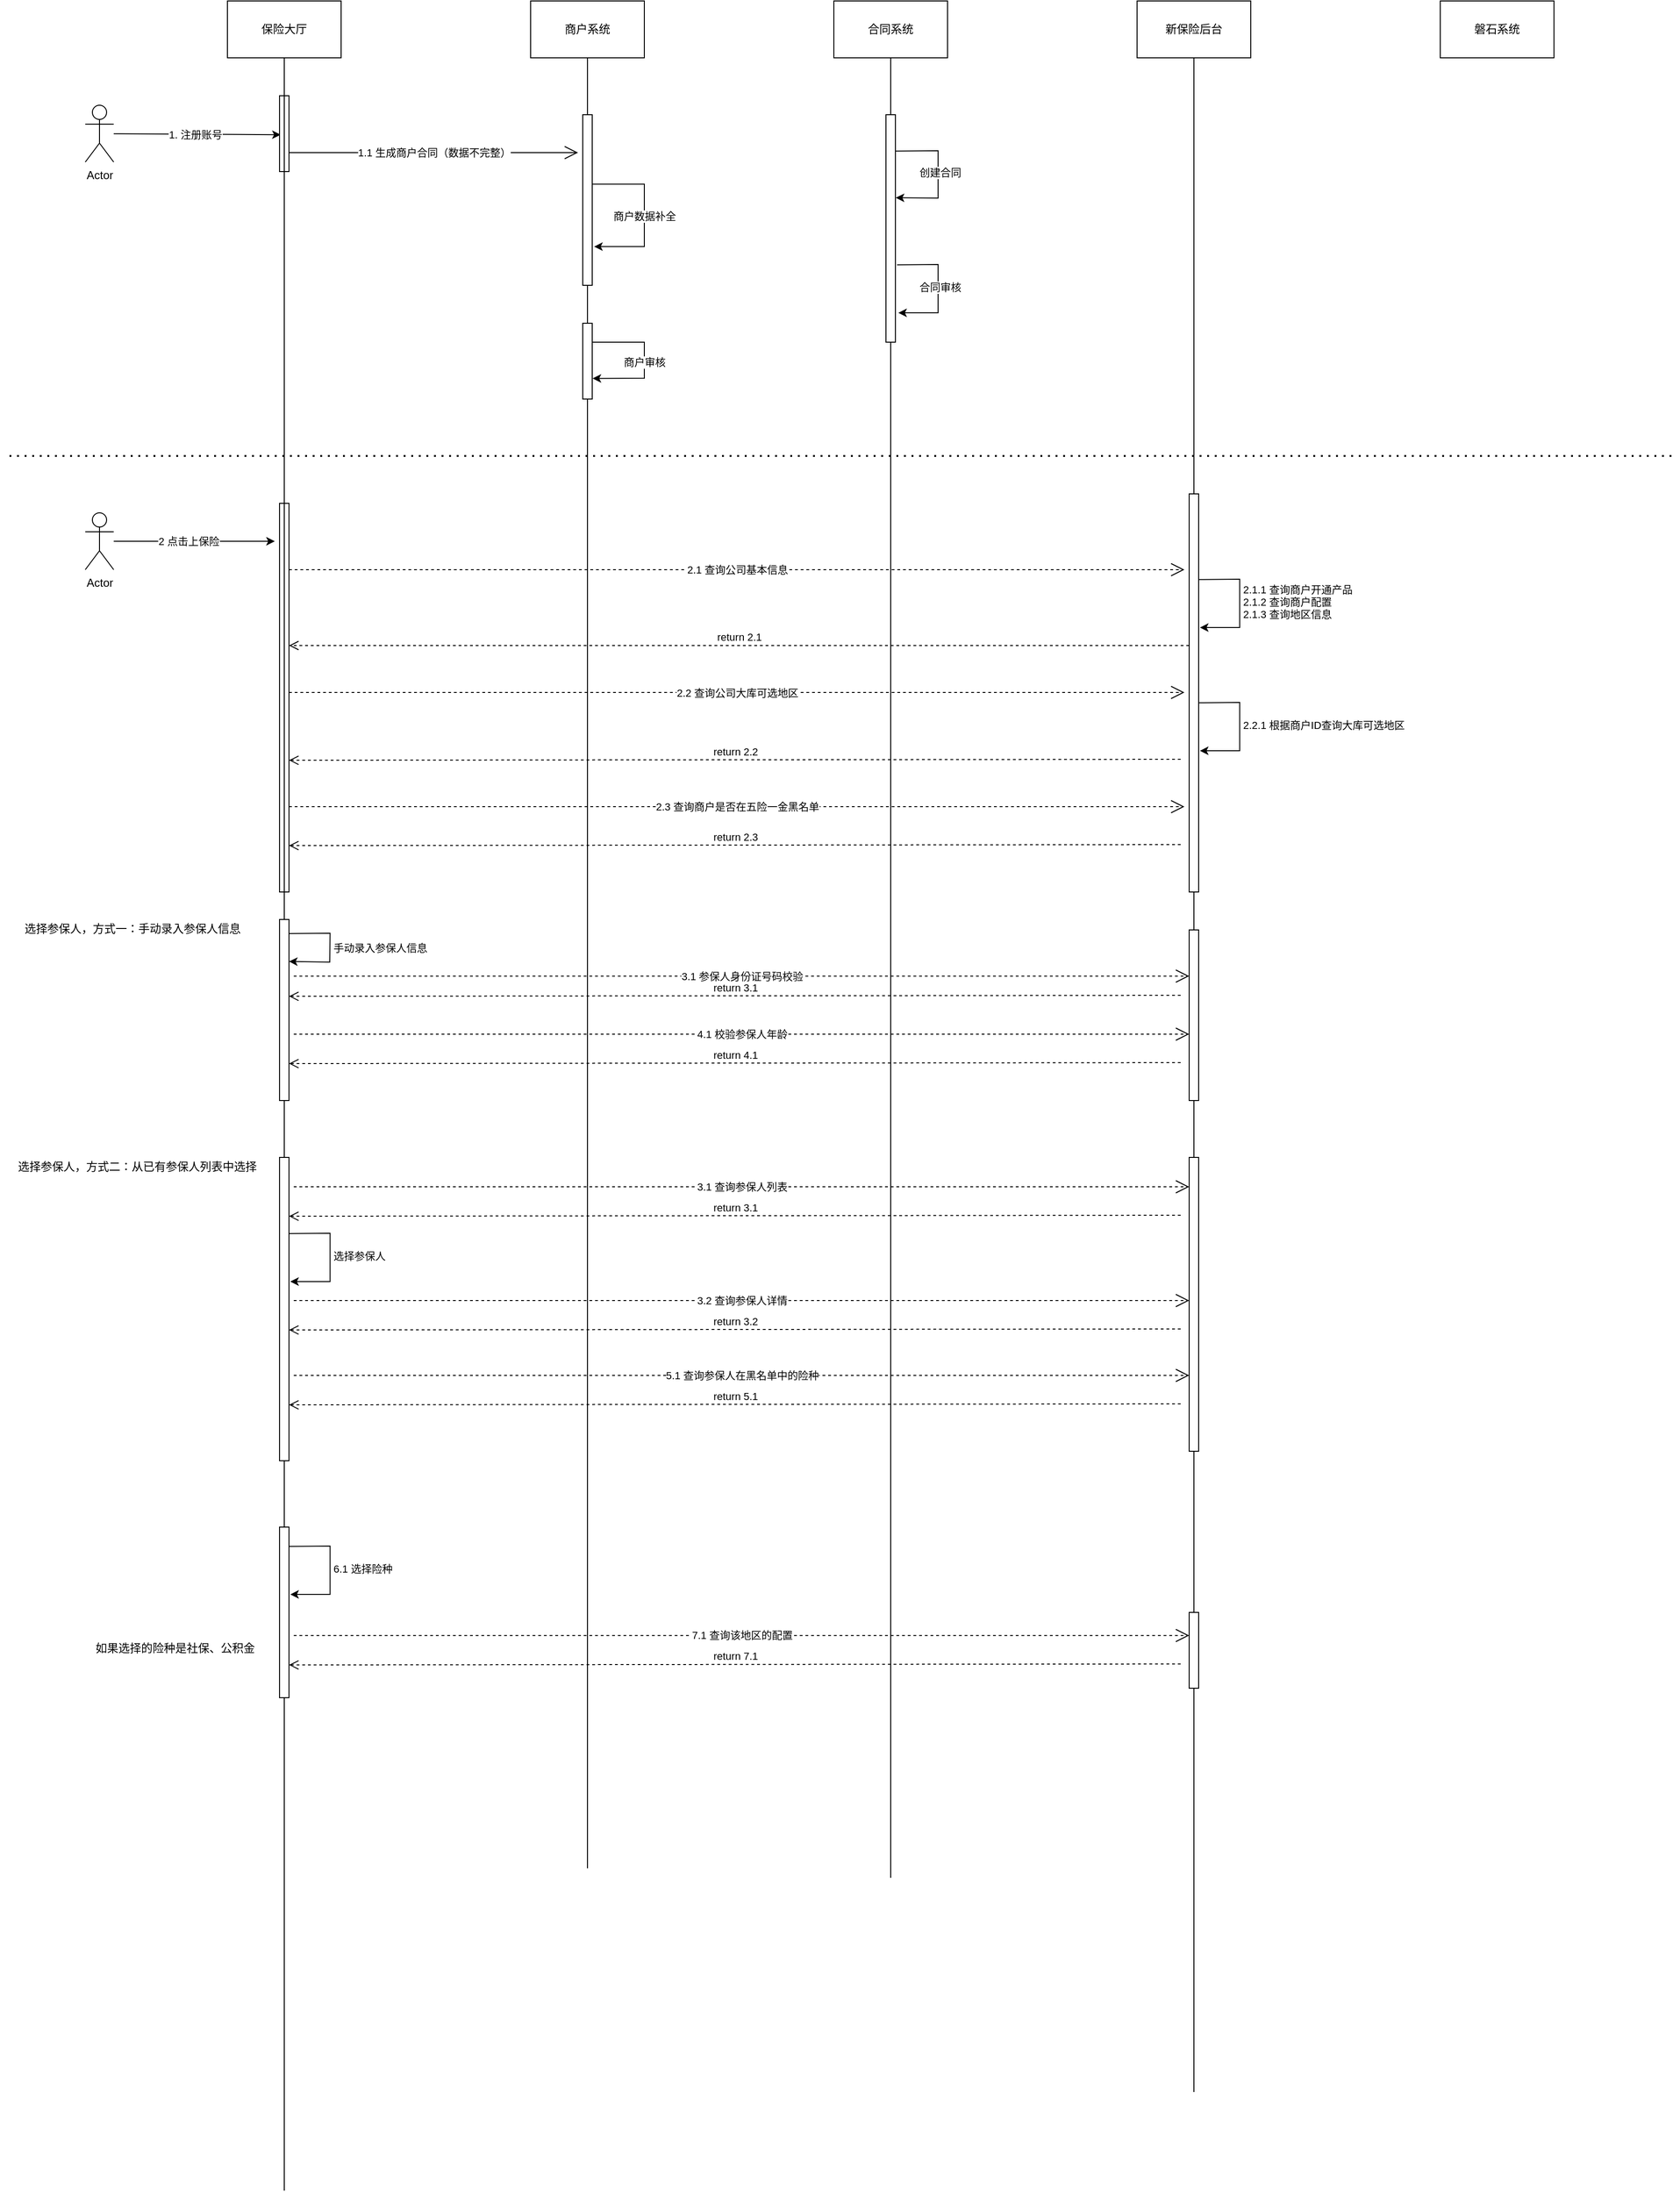 <mxfile version="18.0.3" type="github">
  <diagram id="d8w7R_K9KF0pSqCfr8D_" name="Page-1">
    <mxGraphModel dx="2610" dy="993" grid="1" gridSize="10" guides="1" tooltips="1" connect="1" arrows="1" fold="1" page="1" pageScale="1" pageWidth="827" pageHeight="1169" math="0" shadow="0">
      <root>
        <mxCell id="0" />
        <mxCell id="1" parent="0" />
        <mxCell id="V_4nD2PLSTLIcI9bDjK_-57" value="" style="html=1;points=[];perimeter=orthogonalPerimeter;" vertex="1" parent="1">
          <mxGeometry x="455" y="380" width="10" height="80" as="geometry" />
        </mxCell>
        <mxCell id="V_4nD2PLSTLIcI9bDjK_-1" value="保险大厅" style="rounded=0;whiteSpace=wrap;html=1;" vertex="1" parent="1">
          <mxGeometry x="80" y="40" width="120" height="60" as="geometry" />
        </mxCell>
        <mxCell id="V_4nD2PLSTLIcI9bDjK_-54" style="edgeStyle=orthogonalEdgeStyle;rounded=0;orthogonalLoop=1;jettySize=auto;html=1;startArrow=none;startFill=0;endArrow=none;endFill=0;strokeWidth=1;" edge="1" parent="1" source="V_4nD2PLSTLIcI9bDjK_-57">
          <mxGeometry relative="1" as="geometry">
            <mxPoint x="460" y="2010" as="targetPoint" />
          </mxGeometry>
        </mxCell>
        <mxCell id="V_4nD2PLSTLIcI9bDjK_-2" value="商户系统" style="rounded=0;whiteSpace=wrap;html=1;" vertex="1" parent="1">
          <mxGeometry x="400" y="40" width="120" height="60" as="geometry" />
        </mxCell>
        <mxCell id="V_4nD2PLSTLIcI9bDjK_-52" style="edgeStyle=orthogonalEdgeStyle;rounded=0;orthogonalLoop=1;jettySize=auto;html=1;startArrow=none;startFill=0;endArrow=none;endFill=0;strokeWidth=1;" edge="1" parent="1" source="V_4nD2PLSTLIcI9bDjK_-50">
          <mxGeometry relative="1" as="geometry">
            <mxPoint x="780" y="2020" as="targetPoint" />
          </mxGeometry>
        </mxCell>
        <mxCell id="V_4nD2PLSTLIcI9bDjK_-3" value="合同系统" style="rounded=0;whiteSpace=wrap;html=1;" vertex="1" parent="1">
          <mxGeometry x="720" y="40" width="120" height="60" as="geometry" />
        </mxCell>
        <mxCell id="V_4nD2PLSTLIcI9bDjK_-87" style="edgeStyle=orthogonalEdgeStyle;rounded=0;orthogonalLoop=1;jettySize=auto;html=1;startArrow=none;startFill=0;endArrow=none;endFill=0;strokeWidth=1;" edge="1" parent="1" source="V_4nD2PLSTLIcI9bDjK_-151">
          <mxGeometry relative="1" as="geometry">
            <mxPoint x="1100" y="2246" as="targetPoint" />
          </mxGeometry>
        </mxCell>
        <mxCell id="V_4nD2PLSTLIcI9bDjK_-4" value="新保险后台" style="rounded=0;whiteSpace=wrap;html=1;" vertex="1" parent="1">
          <mxGeometry x="1040" y="40" width="120" height="60" as="geometry" />
        </mxCell>
        <mxCell id="V_4nD2PLSTLIcI9bDjK_-13" style="edgeStyle=none;rounded=0;orthogonalLoop=1;jettySize=auto;html=1;endArrow=classic;endFill=1;strokeWidth=1;entryX=0.122;entryY=0.514;entryDx=0;entryDy=0;entryPerimeter=0;" edge="1" parent="1" source="V_4nD2PLSTLIcI9bDjK_-9" target="V_4nD2PLSTLIcI9bDjK_-17">
          <mxGeometry relative="1" as="geometry">
            <mxPoint x="100" y="180" as="targetPoint" />
          </mxGeometry>
        </mxCell>
        <mxCell id="V_4nD2PLSTLIcI9bDjK_-14" value="1. 注册账号" style="edgeLabel;html=1;align=center;verticalAlign=middle;resizable=0;points=[];" vertex="1" connectable="0" parent="V_4nD2PLSTLIcI9bDjK_-13">
          <mxGeometry x="-0.027" relative="1" as="geometry">
            <mxPoint as="offset" />
          </mxGeometry>
        </mxCell>
        <mxCell id="V_4nD2PLSTLIcI9bDjK_-9" value="Actor" style="shape=umlActor;verticalLabelPosition=bottom;verticalAlign=top;html=1;outlineConnect=0;" vertex="1" parent="1">
          <mxGeometry x="-70" y="150" width="30" height="60" as="geometry" />
        </mxCell>
        <mxCell id="V_4nD2PLSTLIcI9bDjK_-17" value="" style="html=1;points=[];perimeter=orthogonalPerimeter;" vertex="1" parent="1">
          <mxGeometry x="135" y="140" width="10" height="80" as="geometry" />
        </mxCell>
        <mxCell id="V_4nD2PLSTLIcI9bDjK_-24" value="1.1 生成商户合同（数据不完整）" style="endArrow=open;endSize=12;html=1;rounded=0;strokeWidth=1;" edge="1" parent="1">
          <mxGeometry width="160" relative="1" as="geometry">
            <mxPoint x="145" y="200" as="sourcePoint" />
            <mxPoint x="450" y="200" as="targetPoint" />
          </mxGeometry>
        </mxCell>
        <mxCell id="V_4nD2PLSTLIcI9bDjK_-40" value="" style="edgeStyle=elbowEdgeStyle;elbow=vertical;endArrow=classic;html=1;rounded=0;strokeWidth=1;exitX=1;exitY=0.407;exitDx=0;exitDy=0;exitPerimeter=0;entryX=1.2;entryY=0.773;entryDx=0;entryDy=0;entryPerimeter=0;" edge="1" parent="1" source="V_4nD2PLSTLIcI9bDjK_-25" target="V_4nD2PLSTLIcI9bDjK_-25">
          <mxGeometry width="50" height="50" relative="1" as="geometry">
            <mxPoint x="470" y="270" as="sourcePoint" />
            <mxPoint x="520" y="220" as="targetPoint" />
            <Array as="points">
              <mxPoint x="520" y="240" />
              <mxPoint x="510" y="220" />
            </Array>
          </mxGeometry>
        </mxCell>
        <mxCell id="V_4nD2PLSTLIcI9bDjK_-41" value="商户数据补全" style="edgeLabel;html=1;align=center;verticalAlign=middle;resizable=0;points=[];" vertex="1" connectable="0" parent="V_4nD2PLSTLIcI9bDjK_-40">
          <mxGeometry x="-0.137" y="2" relative="1" as="geometry">
            <mxPoint x="-2" y="13" as="offset" />
          </mxGeometry>
        </mxCell>
        <mxCell id="V_4nD2PLSTLIcI9bDjK_-43" value="磐石系统" style="rounded=0;whiteSpace=wrap;html=1;" vertex="1" parent="1">
          <mxGeometry x="1360" y="40" width="120" height="60" as="geometry" />
        </mxCell>
        <mxCell id="V_4nD2PLSTLIcI9bDjK_-25" value="" style="html=1;points=[];perimeter=orthogonalPerimeter;" vertex="1" parent="1">
          <mxGeometry x="455" y="160" width="10" height="180" as="geometry" />
        </mxCell>
        <mxCell id="V_4nD2PLSTLIcI9bDjK_-55" value="" style="edgeStyle=orthogonalEdgeStyle;rounded=0;orthogonalLoop=1;jettySize=auto;html=1;startArrow=none;startFill=0;endArrow=none;endFill=0;strokeWidth=1;" edge="1" parent="1" source="V_4nD2PLSTLIcI9bDjK_-2" target="V_4nD2PLSTLIcI9bDjK_-25">
          <mxGeometry relative="1" as="geometry">
            <mxPoint x="460" y="982.5" as="targetPoint" />
            <mxPoint x="460" y="100.0" as="sourcePoint" />
          </mxGeometry>
        </mxCell>
        <mxCell id="V_4nD2PLSTLIcI9bDjK_-58" value="" style="edgeStyle=orthogonalEdgeStyle;rounded=0;orthogonalLoop=1;jettySize=auto;html=1;startArrow=none;startFill=0;endArrow=none;endFill=0;strokeWidth=1;" edge="1" parent="1" source="V_4nD2PLSTLIcI9bDjK_-25" target="V_4nD2PLSTLIcI9bDjK_-57">
          <mxGeometry relative="1" as="geometry">
            <mxPoint x="460" y="982.5" as="targetPoint" />
            <mxPoint x="460" y="310" as="sourcePoint" />
          </mxGeometry>
        </mxCell>
        <mxCell id="V_4nD2PLSTLIcI9bDjK_-67" value="" style="endArrow=classic;html=1;rounded=0;strokeWidth=1;entryX=1.042;entryY=0.728;entryDx=0;entryDy=0;entryPerimeter=0;" edge="1" parent="1" target="V_4nD2PLSTLIcI9bDjK_-57">
          <mxGeometry width="50" height="50" relative="1" as="geometry">
            <mxPoint x="465" y="400" as="sourcePoint" />
            <mxPoint x="560" y="410" as="targetPoint" />
            <Array as="points">
              <mxPoint x="520" y="400" />
              <mxPoint x="520" y="438" />
            </Array>
          </mxGeometry>
        </mxCell>
        <mxCell id="V_4nD2PLSTLIcI9bDjK_-68" value="商户审核" style="edgeLabel;html=1;align=center;verticalAlign=middle;resizable=0;points=[];" vertex="1" connectable="0" parent="V_4nD2PLSTLIcI9bDjK_-67">
          <mxGeometry x="-0.102" relative="1" as="geometry">
            <mxPoint y="9" as="offset" />
          </mxGeometry>
        </mxCell>
        <mxCell id="V_4nD2PLSTLIcI9bDjK_-69" value="" style="endArrow=classic;html=1;rounded=0;strokeWidth=1;exitX=1.033;exitY=0.16;exitDx=0;exitDy=0;exitPerimeter=0;entryX=1.033;entryY=0.365;entryDx=0;entryDy=0;entryPerimeter=0;" edge="1" parent="1" source="V_4nD2PLSTLIcI9bDjK_-50" target="V_4nD2PLSTLIcI9bDjK_-50">
          <mxGeometry width="50" height="50" relative="1" as="geometry">
            <mxPoint x="786" y="350" as="sourcePoint" />
            <mxPoint x="786" y="390" as="targetPoint" />
            <Array as="points">
              <mxPoint x="830" y="198" />
              <mxPoint x="830" y="248" />
            </Array>
          </mxGeometry>
        </mxCell>
        <mxCell id="V_4nD2PLSTLIcI9bDjK_-70" value="创建合同" style="edgeLabel;html=1;align=center;verticalAlign=middle;resizable=0;points=[];" vertex="1" connectable="0" parent="V_4nD2PLSTLIcI9bDjK_-69">
          <mxGeometry x="-0.036" y="2" relative="1" as="geometry">
            <mxPoint as="offset" />
          </mxGeometry>
        </mxCell>
        <mxCell id="V_4nD2PLSTLIcI9bDjK_-72" value="" style="endArrow=classic;html=1;rounded=0;strokeWidth=1;exitX=1.167;exitY=0.66;exitDx=0;exitDy=0;exitPerimeter=0;entryX=1.3;entryY=0.871;entryDx=0;entryDy=0;entryPerimeter=0;" edge="1" parent="1" source="V_4nD2PLSTLIcI9bDjK_-50" target="V_4nD2PLSTLIcI9bDjK_-50">
          <mxGeometry width="50" height="50" relative="1" as="geometry">
            <mxPoint x="770" y="570" as="sourcePoint" />
            <mxPoint x="785" y="560" as="targetPoint" />
            <Array as="points">
              <mxPoint x="830" y="318" />
              <mxPoint x="830" y="369" />
            </Array>
          </mxGeometry>
        </mxCell>
        <mxCell id="V_4nD2PLSTLIcI9bDjK_-73" value="合同审核" style="edgeLabel;html=1;align=center;verticalAlign=middle;resizable=0;points=[];" vertex="1" connectable="0" parent="V_4nD2PLSTLIcI9bDjK_-72">
          <mxGeometry x="-0.128" y="2" relative="1" as="geometry">
            <mxPoint y="8" as="offset" />
          </mxGeometry>
        </mxCell>
        <mxCell id="V_4nD2PLSTLIcI9bDjK_-50" value="" style="html=1;points=[];perimeter=orthogonalPerimeter;" vertex="1" parent="1">
          <mxGeometry x="775" y="160" width="10" height="240" as="geometry" />
        </mxCell>
        <mxCell id="V_4nD2PLSTLIcI9bDjK_-75" value="" style="edgeStyle=orthogonalEdgeStyle;rounded=0;orthogonalLoop=1;jettySize=auto;html=1;startArrow=none;startFill=0;endArrow=none;endFill=0;strokeWidth=1;" edge="1" parent="1" source="V_4nD2PLSTLIcI9bDjK_-3" target="V_4nD2PLSTLIcI9bDjK_-50">
          <mxGeometry relative="1" as="geometry">
            <mxPoint x="780" y="1681.25" as="targetPoint" />
            <mxPoint x="780" y="100" as="sourcePoint" />
          </mxGeometry>
        </mxCell>
        <mxCell id="V_4nD2PLSTLIcI9bDjK_-82" value="" style="html=1;points=[];perimeter=orthogonalPerimeter;" vertex="1" parent="1">
          <mxGeometry x="135" y="570" width="10" height="410" as="geometry" />
        </mxCell>
        <mxCell id="V_4nD2PLSTLIcI9bDjK_-85" style="edgeStyle=orthogonalEdgeStyle;rounded=0;orthogonalLoop=1;jettySize=auto;html=1;startArrow=none;startFill=0;endArrow=classic;endFill=1;strokeWidth=1;" edge="1" parent="1" source="V_4nD2PLSTLIcI9bDjK_-83">
          <mxGeometry relative="1" as="geometry">
            <mxPoint x="130" y="610" as="targetPoint" />
          </mxGeometry>
        </mxCell>
        <mxCell id="V_4nD2PLSTLIcI9bDjK_-86" value="2 点击上保险" style="edgeLabel;html=1;align=center;verticalAlign=middle;resizable=0;points=[];" vertex="1" connectable="0" parent="V_4nD2PLSTLIcI9bDjK_-85">
          <mxGeometry x="-0.299" y="4" relative="1" as="geometry">
            <mxPoint x="19" y="4" as="offset" />
          </mxGeometry>
        </mxCell>
        <mxCell id="V_4nD2PLSTLIcI9bDjK_-83" value="Actor" style="shape=umlActor;verticalLabelPosition=bottom;verticalAlign=top;html=1;outlineConnect=0;" vertex="1" parent="1">
          <mxGeometry x="-70" y="580" width="30" height="60" as="geometry" />
        </mxCell>
        <mxCell id="V_4nD2PLSTLIcI9bDjK_-88" value="" style="html=1;points=[];perimeter=orthogonalPerimeter;" vertex="1" parent="1">
          <mxGeometry x="1095" y="560" width="10" height="420" as="geometry" />
        </mxCell>
        <mxCell id="V_4nD2PLSTLIcI9bDjK_-89" value="" style="edgeStyle=orthogonalEdgeStyle;rounded=0;orthogonalLoop=1;jettySize=auto;html=1;startArrow=none;startFill=0;endArrow=none;endFill=0;strokeWidth=1;" edge="1" parent="1" source="V_4nD2PLSTLIcI9bDjK_-4" target="V_4nD2PLSTLIcI9bDjK_-88">
          <mxGeometry relative="1" as="geometry">
            <mxPoint x="1100" y="2246" as="targetPoint" />
            <mxPoint x="1100" y="100" as="sourcePoint" />
          </mxGeometry>
        </mxCell>
        <mxCell id="V_4nD2PLSTLIcI9bDjK_-90" value="2.1 查询公司基本信息" style="endArrow=open;endSize=12;dashed=1;html=1;rounded=0;strokeWidth=1;" edge="1" parent="1">
          <mxGeometry width="160" relative="1" as="geometry">
            <mxPoint x="145" y="640" as="sourcePoint" />
            <mxPoint x="1090" y="640" as="targetPoint" />
          </mxGeometry>
        </mxCell>
        <mxCell id="V_4nD2PLSTLIcI9bDjK_-91" value="2.2 查询公司大库可选地区" style="endArrow=open;endSize=12;dashed=1;html=1;rounded=0;strokeWidth=1;" edge="1" parent="1">
          <mxGeometry width="160" relative="1" as="geometry">
            <mxPoint x="145" y="769.5" as="sourcePoint" />
            <mxPoint x="1090" y="769.5" as="targetPoint" />
          </mxGeometry>
        </mxCell>
        <mxCell id="V_4nD2PLSTLIcI9bDjK_-92" value="2.3 查询商户是否在五险一金黑名单" style="endArrow=open;endSize=12;dashed=1;html=1;rounded=0;strokeWidth=1;" edge="1" parent="1">
          <mxGeometry width="160" relative="1" as="geometry">
            <mxPoint x="145" y="890" as="sourcePoint" />
            <mxPoint x="1090" y="890" as="targetPoint" />
          </mxGeometry>
        </mxCell>
        <mxCell id="V_4nD2PLSTLIcI9bDjK_-99" value="" style="endArrow=classic;html=1;rounded=0;strokeWidth=1;exitX=1.167;exitY=0.66;exitDx=0;exitDy=0;exitPerimeter=0;entryX=1.3;entryY=0.871;entryDx=0;entryDy=0;entryPerimeter=0;" edge="1" parent="1">
          <mxGeometry width="50" height="50" relative="1" as="geometry">
            <mxPoint x="1105" y="650.4" as="sourcePoint" />
            <mxPoint x="1106.33" y="701.04" as="targetPoint" />
            <Array as="points">
              <mxPoint x="1148.33" y="650" />
              <mxPoint x="1148.33" y="701" />
            </Array>
          </mxGeometry>
        </mxCell>
        <mxCell id="V_4nD2PLSTLIcI9bDjK_-100" value="2.1.1 查询商户开通产品&lt;br&gt;2.1.2 查询商户配置&lt;br&gt;2.1.3 查询地区信息" style="edgeLabel;html=1;align=left;verticalAlign=middle;resizable=0;points=[];" vertex="1" connectable="0" parent="V_4nD2PLSTLIcI9bDjK_-99">
          <mxGeometry x="-0.128" y="2" relative="1" as="geometry">
            <mxPoint y="8" as="offset" />
          </mxGeometry>
        </mxCell>
        <mxCell id="V_4nD2PLSTLIcI9bDjK_-101" value="return 2.1" style="html=1;verticalAlign=bottom;endArrow=open;dashed=1;endSize=8;rounded=0;strokeWidth=1;" edge="1" parent="1" target="V_4nD2PLSTLIcI9bDjK_-82">
          <mxGeometry relative="1" as="geometry">
            <mxPoint x="1095" y="720" as="sourcePoint" />
            <mxPoint x="155" y="720" as="targetPoint" />
          </mxGeometry>
        </mxCell>
        <mxCell id="V_4nD2PLSTLIcI9bDjK_-102" value="" style="endArrow=classic;html=1;rounded=0;strokeWidth=1;exitX=1.167;exitY=0.66;exitDx=0;exitDy=0;exitPerimeter=0;entryX=1.3;entryY=0.871;entryDx=0;entryDy=0;entryPerimeter=0;" edge="1" parent="1">
          <mxGeometry width="50" height="50" relative="1" as="geometry">
            <mxPoint x="1105" y="780.4" as="sourcePoint" />
            <mxPoint x="1106.33" y="831.04" as="targetPoint" />
            <Array as="points">
              <mxPoint x="1148.33" y="780" />
              <mxPoint x="1148.33" y="831" />
            </Array>
          </mxGeometry>
        </mxCell>
        <mxCell id="V_4nD2PLSTLIcI9bDjK_-103" value="2.2.1 根据商户ID查询大库可选地区" style="edgeLabel;html=1;align=left;verticalAlign=middle;resizable=0;points=[];" vertex="1" connectable="0" parent="V_4nD2PLSTLIcI9bDjK_-102">
          <mxGeometry x="-0.128" y="2" relative="1" as="geometry">
            <mxPoint y="8" as="offset" />
          </mxGeometry>
        </mxCell>
        <mxCell id="V_4nD2PLSTLIcI9bDjK_-104" value="return 2.2" style="html=1;verticalAlign=bottom;endArrow=open;dashed=1;endSize=8;rounded=0;strokeWidth=1;exitX=-0.4;exitY=0.384;exitDx=0;exitDy=0;exitPerimeter=0;" edge="1" parent="1">
          <mxGeometry relative="1" as="geometry">
            <mxPoint x="1086" y="840" as="sourcePoint" />
            <mxPoint x="145" y="841.04" as="targetPoint" />
          </mxGeometry>
        </mxCell>
        <mxCell id="V_4nD2PLSTLIcI9bDjK_-105" value="return 2.3" style="html=1;verticalAlign=bottom;endArrow=open;dashed=1;endSize=8;rounded=0;strokeWidth=1;exitX=-0.4;exitY=0.384;exitDx=0;exitDy=0;exitPerimeter=0;" edge="1" parent="1">
          <mxGeometry relative="1" as="geometry">
            <mxPoint x="1086" y="930" as="sourcePoint" />
            <mxPoint x="145" y="931.04" as="targetPoint" />
          </mxGeometry>
        </mxCell>
        <mxCell id="V_4nD2PLSTLIcI9bDjK_-142" style="edgeStyle=orthogonalEdgeStyle;rounded=0;orthogonalLoop=1;jettySize=auto;html=1;startArrow=none;startFill=0;endArrow=none;endFill=0;strokeWidth=1;" edge="1" parent="1" source="V_4nD2PLSTLIcI9bDjK_-147">
          <mxGeometry relative="1" as="geometry">
            <mxPoint x="140" y="2350" as="targetPoint" />
          </mxGeometry>
        </mxCell>
        <mxCell id="V_4nD2PLSTLIcI9bDjK_-107" value="" style="html=1;points=[];perimeter=orthogonalPerimeter;" vertex="1" parent="1">
          <mxGeometry x="135" y="1260" width="10" height="320" as="geometry" />
        </mxCell>
        <mxCell id="V_4nD2PLSTLIcI9bDjK_-108" value="" style="edgeStyle=orthogonalEdgeStyle;rounded=0;orthogonalLoop=1;jettySize=auto;html=1;startArrow=none;startFill=0;endArrow=none;endFill=0;strokeWidth=1;" edge="1" parent="1" source="V_4nD2PLSTLIcI9bDjK_-128" target="V_4nD2PLSTLIcI9bDjK_-107">
          <mxGeometry relative="1" as="geometry">
            <mxPoint x="140" y="1670" as="targetPoint" />
            <mxPoint x="140" y="100" as="sourcePoint" />
          </mxGeometry>
        </mxCell>
        <mxCell id="V_4nD2PLSTLIcI9bDjK_-111" value="" style="html=1;points=[];perimeter=orthogonalPerimeter;" vertex="1" parent="1">
          <mxGeometry x="1095" y="1260" width="10" height="310" as="geometry" />
        </mxCell>
        <mxCell id="V_4nD2PLSTLIcI9bDjK_-112" value="" style="edgeStyle=orthogonalEdgeStyle;rounded=0;orthogonalLoop=1;jettySize=auto;html=1;startArrow=none;startFill=0;endArrow=none;endFill=0;strokeWidth=1;" edge="1" parent="1" source="V_4nD2PLSTLIcI9bDjK_-133" target="V_4nD2PLSTLIcI9bDjK_-111">
          <mxGeometry relative="1" as="geometry">
            <mxPoint x="1100" y="2246" as="targetPoint" />
            <mxPoint x="1100" y="980" as="sourcePoint" />
          </mxGeometry>
        </mxCell>
        <mxCell id="V_4nD2PLSTLIcI9bDjK_-113" value="3.1 查询参保人列表" style="endArrow=open;endSize=12;dashed=1;html=1;rounded=0;strokeWidth=1;" edge="1" parent="1">
          <mxGeometry width="160" relative="1" as="geometry">
            <mxPoint x="150" y="1291" as="sourcePoint" />
            <mxPoint x="1095" y="1291" as="targetPoint" />
          </mxGeometry>
        </mxCell>
        <mxCell id="V_4nD2PLSTLIcI9bDjK_-114" value="" style="endArrow=classic;html=1;rounded=0;strokeWidth=1;exitX=1.167;exitY=0.66;exitDx=0;exitDy=0;exitPerimeter=0;entryX=1.3;entryY=0.871;entryDx=0;entryDy=0;entryPerimeter=0;" edge="1" parent="1">
          <mxGeometry width="50" height="50" relative="1" as="geometry">
            <mxPoint x="145" y="1340.36" as="sourcePoint" />
            <mxPoint x="146.33" y="1391" as="targetPoint" />
            <Array as="points">
              <mxPoint x="188.33" y="1339.96" />
              <mxPoint x="188.33" y="1390.96" />
            </Array>
          </mxGeometry>
        </mxCell>
        <mxCell id="V_4nD2PLSTLIcI9bDjK_-115" value="选择参保人" style="edgeLabel;html=1;align=left;verticalAlign=middle;resizable=0;points=[];" vertex="1" connectable="0" parent="V_4nD2PLSTLIcI9bDjK_-114">
          <mxGeometry x="-0.128" y="2" relative="1" as="geometry">
            <mxPoint y="8" as="offset" />
          </mxGeometry>
        </mxCell>
        <mxCell id="V_4nD2PLSTLIcI9bDjK_-117" value="return 3.1" style="html=1;verticalAlign=bottom;endArrow=open;dashed=1;endSize=8;rounded=0;strokeWidth=1;exitX=-0.4;exitY=0.384;exitDx=0;exitDy=0;exitPerimeter=0;" edge="1" parent="1">
          <mxGeometry relative="1" as="geometry">
            <mxPoint x="1086" y="1321" as="sourcePoint" />
            <mxPoint x="145" y="1322.04" as="targetPoint" />
          </mxGeometry>
        </mxCell>
        <mxCell id="V_4nD2PLSTLIcI9bDjK_-119" value="3.2 查询参保人详情" style="endArrow=open;endSize=12;dashed=1;html=1;rounded=0;strokeWidth=1;" edge="1" parent="1">
          <mxGeometry width="160" relative="1" as="geometry">
            <mxPoint x="150" y="1411" as="sourcePoint" />
            <mxPoint x="1095" y="1411" as="targetPoint" />
          </mxGeometry>
        </mxCell>
        <mxCell id="V_4nD2PLSTLIcI9bDjK_-121" value="return 3.2" style="html=1;verticalAlign=bottom;endArrow=open;dashed=1;endSize=8;rounded=0;strokeWidth=1;exitX=-0.4;exitY=0.384;exitDx=0;exitDy=0;exitPerimeter=0;" edge="1" parent="1">
          <mxGeometry relative="1" as="geometry">
            <mxPoint x="1086" y="1441" as="sourcePoint" />
            <mxPoint x="145" y="1442.04" as="targetPoint" />
          </mxGeometry>
        </mxCell>
        <mxCell id="V_4nD2PLSTLIcI9bDjK_-122" value="选择参保人，方式二：从已有参保人列表中选择" style="text;html=1;strokeColor=none;fillColor=none;align=center;verticalAlign=middle;whiteSpace=wrap;rounded=0;" vertex="1" parent="1">
          <mxGeometry x="-150" y="1260" width="270" height="19" as="geometry" />
        </mxCell>
        <mxCell id="V_4nD2PLSTLIcI9bDjK_-128" value="" style="html=1;points=[];perimeter=orthogonalPerimeter;" vertex="1" parent="1">
          <mxGeometry x="135" y="1009" width="10" height="191" as="geometry" />
        </mxCell>
        <mxCell id="V_4nD2PLSTLIcI9bDjK_-129" value="" style="edgeStyle=orthogonalEdgeStyle;rounded=0;orthogonalLoop=1;jettySize=auto;html=1;startArrow=none;startFill=0;endArrow=none;endFill=0;strokeWidth=1;" edge="1" parent="1" source="V_4nD2PLSTLIcI9bDjK_-1" target="V_4nD2PLSTLIcI9bDjK_-128">
          <mxGeometry relative="1" as="geometry">
            <mxPoint x="140" y="1129" as="targetPoint" />
            <mxPoint x="140" y="100" as="sourcePoint" />
          </mxGeometry>
        </mxCell>
        <mxCell id="V_4nD2PLSTLIcI9bDjK_-130" value="" style="endArrow=classic;html=1;rounded=0;strokeWidth=1;exitX=1.167;exitY=0.66;exitDx=0;exitDy=0;exitPerimeter=0;entryX=1;entryY=0.232;entryDx=0;entryDy=0;entryPerimeter=0;" edge="1" parent="1" target="V_4nD2PLSTLIcI9bDjK_-128">
          <mxGeometry width="50" height="50" relative="1" as="geometry">
            <mxPoint x="145" y="1023.88" as="sourcePoint" />
            <mxPoint x="150" y="1060" as="targetPoint" />
            <Array as="points">
              <mxPoint x="188.33" y="1023.48" />
              <mxPoint x="188" y="1054" />
            </Array>
          </mxGeometry>
        </mxCell>
        <mxCell id="V_4nD2PLSTLIcI9bDjK_-131" value="手动录入参保人信息" style="edgeLabel;html=1;align=left;verticalAlign=middle;resizable=0;points=[];" vertex="1" connectable="0" parent="V_4nD2PLSTLIcI9bDjK_-130">
          <mxGeometry x="-0.128" y="2" relative="1" as="geometry">
            <mxPoint y="8" as="offset" />
          </mxGeometry>
        </mxCell>
        <mxCell id="V_4nD2PLSTLIcI9bDjK_-132" value="选择参保人，方式一：手动录入参保人信息" style="text;html=1;strokeColor=none;fillColor=none;align=center;verticalAlign=middle;whiteSpace=wrap;rounded=0;" vertex="1" parent="1">
          <mxGeometry x="-160" y="1009" width="280" height="19" as="geometry" />
        </mxCell>
        <mxCell id="V_4nD2PLSTLIcI9bDjK_-133" value="" style="html=1;points=[];perimeter=orthogonalPerimeter;" vertex="1" parent="1">
          <mxGeometry x="1095" y="1020" width="10" height="180" as="geometry" />
        </mxCell>
        <mxCell id="V_4nD2PLSTLIcI9bDjK_-134" value="" style="edgeStyle=orthogonalEdgeStyle;rounded=0;orthogonalLoop=1;jettySize=auto;html=1;startArrow=none;startFill=0;endArrow=none;endFill=0;strokeWidth=1;" edge="1" parent="1" source="V_4nD2PLSTLIcI9bDjK_-88" target="V_4nD2PLSTLIcI9bDjK_-133">
          <mxGeometry relative="1" as="geometry">
            <mxPoint x="1100" y="1129" as="targetPoint" />
            <mxPoint x="1100" y="980" as="sourcePoint" />
          </mxGeometry>
        </mxCell>
        <mxCell id="V_4nD2PLSTLIcI9bDjK_-135" value="3.1 参保人身份证号码校验" style="endArrow=open;endSize=12;dashed=1;html=1;rounded=0;strokeWidth=1;" edge="1" parent="1">
          <mxGeometry width="160" relative="1" as="geometry">
            <mxPoint x="150" y="1068.75" as="sourcePoint" />
            <mxPoint x="1095" y="1068.75" as="targetPoint" />
          </mxGeometry>
        </mxCell>
        <mxCell id="V_4nD2PLSTLIcI9bDjK_-136" value="return 3.1" style="html=1;verticalAlign=bottom;endArrow=open;dashed=1;endSize=8;rounded=0;strokeWidth=1;exitX=-0.4;exitY=0.384;exitDx=0;exitDy=0;exitPerimeter=0;" edge="1" parent="1">
          <mxGeometry relative="1" as="geometry">
            <mxPoint x="1086" y="1089" as="sourcePoint" />
            <mxPoint x="145" y="1090.04" as="targetPoint" />
          </mxGeometry>
        </mxCell>
        <mxCell id="V_4nD2PLSTLIcI9bDjK_-138" value="" style="endArrow=none;dashed=1;html=1;dashPattern=1 3;strokeWidth=2;rounded=0;" edge="1" parent="1">
          <mxGeometry width="50" height="50" relative="1" as="geometry">
            <mxPoint x="-150" y="520" as="sourcePoint" />
            <mxPoint x="1610" y="520" as="targetPoint" />
          </mxGeometry>
        </mxCell>
        <mxCell id="V_4nD2PLSTLIcI9bDjK_-139" value="4.1 校验参保人年龄" style="endArrow=open;endSize=12;dashed=1;html=1;rounded=0;strokeWidth=1;" edge="1" parent="1">
          <mxGeometry width="160" relative="1" as="geometry">
            <mxPoint x="150" y="1130" as="sourcePoint" />
            <mxPoint x="1095" y="1130" as="targetPoint" />
          </mxGeometry>
        </mxCell>
        <mxCell id="V_4nD2PLSTLIcI9bDjK_-140" value="return 4.1" style="html=1;verticalAlign=bottom;endArrow=open;dashed=1;endSize=8;rounded=0;strokeWidth=1;exitX=-0.4;exitY=0.384;exitDx=0;exitDy=0;exitPerimeter=0;" edge="1" parent="1">
          <mxGeometry relative="1" as="geometry">
            <mxPoint x="1086" y="1160" as="sourcePoint" />
            <mxPoint x="145" y="1161.04" as="targetPoint" />
          </mxGeometry>
        </mxCell>
        <mxCell id="V_4nD2PLSTLIcI9bDjK_-145" value="5.1 查询参保人在黑名单中的险种" style="endArrow=open;endSize=12;dashed=1;html=1;rounded=0;strokeWidth=1;" edge="1" parent="1">
          <mxGeometry width="160" relative="1" as="geometry">
            <mxPoint x="150" y="1490" as="sourcePoint" />
            <mxPoint x="1095" y="1490" as="targetPoint" />
          </mxGeometry>
        </mxCell>
        <mxCell id="V_4nD2PLSTLIcI9bDjK_-146" value="return 5.1" style="html=1;verticalAlign=bottom;endArrow=open;dashed=1;endSize=8;rounded=0;strokeWidth=1;exitX=-0.4;exitY=0.384;exitDx=0;exitDy=0;exitPerimeter=0;" edge="1" parent="1">
          <mxGeometry relative="1" as="geometry">
            <mxPoint x="1086" y="1520" as="sourcePoint" />
            <mxPoint x="145" y="1521.04" as="targetPoint" />
          </mxGeometry>
        </mxCell>
        <mxCell id="V_4nD2PLSTLIcI9bDjK_-147" value="" style="html=1;points=[];perimeter=orthogonalPerimeter;" vertex="1" parent="1">
          <mxGeometry x="135" y="1650" width="10" height="180" as="geometry" />
        </mxCell>
        <mxCell id="V_4nD2PLSTLIcI9bDjK_-148" value="" style="edgeStyle=orthogonalEdgeStyle;rounded=0;orthogonalLoop=1;jettySize=auto;html=1;startArrow=none;startFill=0;endArrow=none;endFill=0;strokeWidth=1;" edge="1" parent="1" source="V_4nD2PLSTLIcI9bDjK_-107" target="V_4nD2PLSTLIcI9bDjK_-147">
          <mxGeometry relative="1" as="geometry">
            <mxPoint x="140" y="1930" as="targetPoint" />
            <mxPoint x="140" y="1580" as="sourcePoint" />
          </mxGeometry>
        </mxCell>
        <mxCell id="V_4nD2PLSTLIcI9bDjK_-149" value="" style="endArrow=classic;html=1;rounded=0;strokeWidth=1;exitX=1.167;exitY=0.66;exitDx=0;exitDy=0;exitPerimeter=0;entryX=1.3;entryY=0.871;entryDx=0;entryDy=0;entryPerimeter=0;" edge="1" parent="1">
          <mxGeometry width="50" height="50" relative="1" as="geometry">
            <mxPoint x="145" y="1670.4" as="sourcePoint" />
            <mxPoint x="146.33" y="1721.04" as="targetPoint" />
            <Array as="points">
              <mxPoint x="188.33" y="1670" />
              <mxPoint x="188.33" y="1721" />
            </Array>
          </mxGeometry>
        </mxCell>
        <mxCell id="V_4nD2PLSTLIcI9bDjK_-150" value="6.1 选择险种" style="edgeLabel;html=1;align=left;verticalAlign=middle;resizable=0;points=[];" vertex="1" connectable="0" parent="V_4nD2PLSTLIcI9bDjK_-149">
          <mxGeometry x="-0.128" y="2" relative="1" as="geometry">
            <mxPoint y="8" as="offset" />
          </mxGeometry>
        </mxCell>
        <mxCell id="V_4nD2PLSTLIcI9bDjK_-151" value="" style="html=1;points=[];perimeter=orthogonalPerimeter;" vertex="1" parent="1">
          <mxGeometry x="1095" y="1740" width="10" height="80" as="geometry" />
        </mxCell>
        <mxCell id="V_4nD2PLSTLIcI9bDjK_-152" value="" style="edgeStyle=orthogonalEdgeStyle;rounded=0;orthogonalLoop=1;jettySize=auto;html=1;startArrow=none;startFill=0;endArrow=none;endFill=0;strokeWidth=1;" edge="1" parent="1" source="V_4nD2PLSTLIcI9bDjK_-111" target="V_4nD2PLSTLIcI9bDjK_-151">
          <mxGeometry relative="1" as="geometry">
            <mxPoint x="1100" y="2246" as="targetPoint" />
            <mxPoint x="1100" y="1570" as="sourcePoint" />
          </mxGeometry>
        </mxCell>
        <mxCell id="V_4nD2PLSTLIcI9bDjK_-153" value="7.1 查询该地区的配置" style="endArrow=open;endSize=12;dashed=1;html=1;rounded=0;strokeWidth=1;" edge="1" parent="1">
          <mxGeometry width="160" relative="1" as="geometry">
            <mxPoint x="150" y="1764.38" as="sourcePoint" />
            <mxPoint x="1095" y="1764.38" as="targetPoint" />
          </mxGeometry>
        </mxCell>
        <mxCell id="V_4nD2PLSTLIcI9bDjK_-154" value="return 7.1" style="html=1;verticalAlign=bottom;endArrow=open;dashed=1;endSize=8;rounded=0;strokeWidth=1;exitX=-0.4;exitY=0.384;exitDx=0;exitDy=0;exitPerimeter=0;" edge="1" parent="1">
          <mxGeometry relative="1" as="geometry">
            <mxPoint x="1086" y="1794.38" as="sourcePoint" />
            <mxPoint x="145" y="1795.42" as="targetPoint" />
          </mxGeometry>
        </mxCell>
        <mxCell id="V_4nD2PLSTLIcI9bDjK_-157" value="如果选择的险种是社保、公积金" style="text;html=1;strokeColor=none;fillColor=none;align=center;verticalAlign=middle;whiteSpace=wrap;rounded=0;" vertex="1" parent="1">
          <mxGeometry x="-70" y="1760" width="190" height="35" as="geometry" />
        </mxCell>
      </root>
    </mxGraphModel>
  </diagram>
</mxfile>
